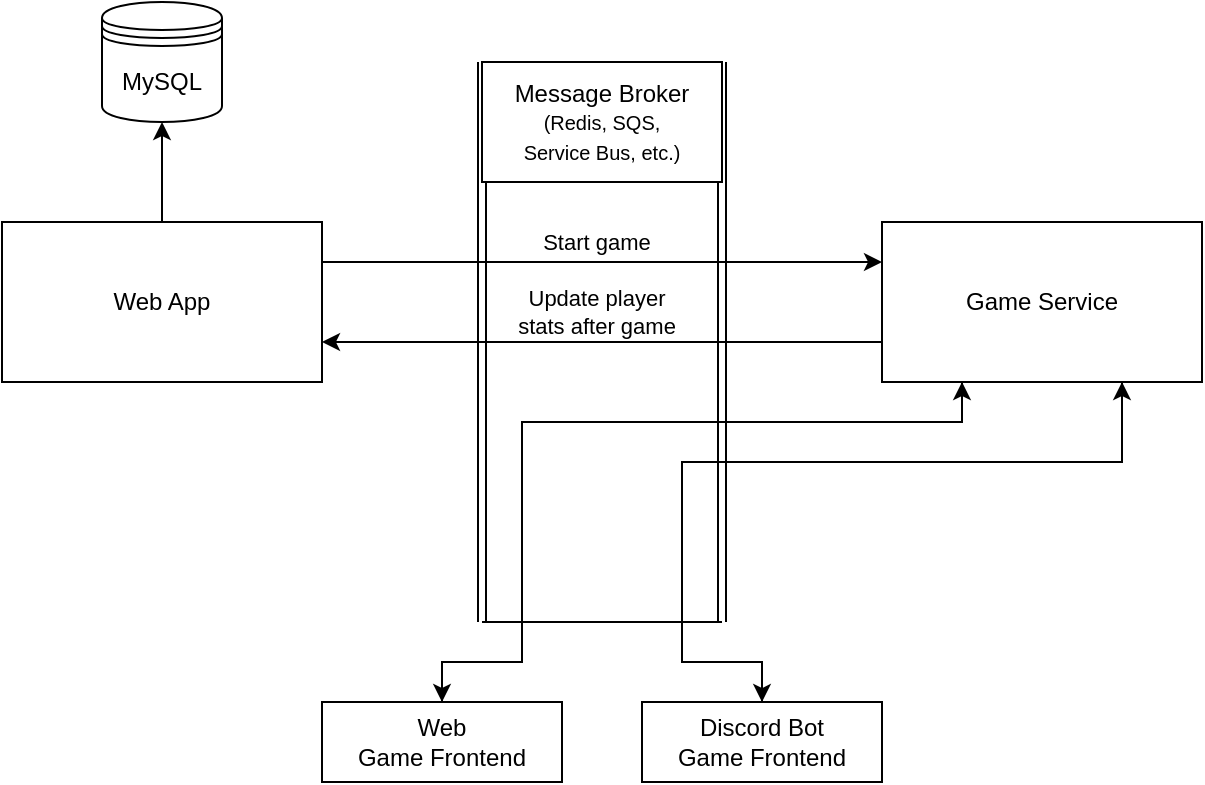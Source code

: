 <mxfile version="22.1.17" type="device">
  <diagram name="Architecture" id="CKOwGVDVk4OWQvsBjlr9">
    <mxGraphModel dx="640" dy="277" grid="1" gridSize="10" guides="1" tooltips="1" connect="1" arrows="1" fold="1" page="1" pageScale="1" pageWidth="850" pageHeight="1100" math="0" shadow="0">
      <root>
        <mxCell id="0" />
        <mxCell id="1" parent="0" />
        <mxCell id="V2XP5RtjtoZQ21mpzTwn-10" style="edgeStyle=orthogonalEdgeStyle;rounded=0;orthogonalLoop=1;jettySize=auto;html=1;exitX=0.5;exitY=0;exitDx=0;exitDy=0;entryX=0.5;entryY=1;entryDx=0;entryDy=0;" parent="1" source="V2XP5RtjtoZQ21mpzTwn-3" target="V2XP5RtjtoZQ21mpzTwn-9" edge="1">
          <mxGeometry relative="1" as="geometry" />
        </mxCell>
        <mxCell id="V2XP5RtjtoZQ21mpzTwn-20" style="edgeStyle=orthogonalEdgeStyle;rounded=0;orthogonalLoop=1;jettySize=auto;html=1;exitX=1;exitY=0.25;exitDx=0;exitDy=0;entryX=0;entryY=0.25;entryDx=0;entryDy=0;" parent="1" source="V2XP5RtjtoZQ21mpzTwn-3" target="V2XP5RtjtoZQ21mpzTwn-4" edge="1">
          <mxGeometry relative="1" as="geometry" />
        </mxCell>
        <mxCell id="V2XP5RtjtoZQ21mpzTwn-22" value="Start game" style="edgeLabel;html=1;align=center;verticalAlign=middle;resizable=0;points=[];" parent="V2XP5RtjtoZQ21mpzTwn-20" vertex="1" connectable="0">
          <mxGeometry x="-0.189" relative="1" as="geometry">
            <mxPoint x="23" y="-10" as="offset" />
          </mxGeometry>
        </mxCell>
        <mxCell id="V2XP5RtjtoZQ21mpzTwn-3" value="Web App" style="rounded=0;whiteSpace=wrap;html=1;" parent="1" vertex="1">
          <mxGeometry x="200" y="120" width="160" height="80" as="geometry" />
        </mxCell>
        <mxCell id="V2XP5RtjtoZQ21mpzTwn-23" style="edgeStyle=orthogonalEdgeStyle;rounded=0;orthogonalLoop=1;jettySize=auto;html=1;exitX=0;exitY=0.75;exitDx=0;exitDy=0;entryX=1;entryY=0.75;entryDx=0;entryDy=0;" parent="1" source="V2XP5RtjtoZQ21mpzTwn-4" target="V2XP5RtjtoZQ21mpzTwn-3" edge="1">
          <mxGeometry relative="1" as="geometry" />
        </mxCell>
        <mxCell id="V2XP5RtjtoZQ21mpzTwn-24" value="Update player&lt;br&gt;stats after game" style="edgeLabel;html=1;align=center;verticalAlign=middle;resizable=0;points=[];" parent="V2XP5RtjtoZQ21mpzTwn-23" vertex="1" connectable="0">
          <mxGeometry x="0.133" y="-3" relative="1" as="geometry">
            <mxPoint x="15" y="-12" as="offset" />
          </mxGeometry>
        </mxCell>
        <mxCell id="OHJg9NRpOWQrqeM8ki1A-9" style="edgeStyle=orthogonalEdgeStyle;rounded=0;orthogonalLoop=1;jettySize=auto;html=1;exitX=0.25;exitY=1;exitDx=0;exitDy=0;entryX=0.5;entryY=0;entryDx=0;entryDy=0;" edge="1" parent="1" source="V2XP5RtjtoZQ21mpzTwn-4" target="V2XP5RtjtoZQ21mpzTwn-29">
          <mxGeometry relative="1" as="geometry">
            <Array as="points">
              <mxPoint x="680" y="220" />
              <mxPoint x="460" y="220" />
              <mxPoint x="460" y="340" />
              <mxPoint x="420" y="340" />
            </Array>
          </mxGeometry>
        </mxCell>
        <mxCell id="OHJg9NRpOWQrqeM8ki1A-10" style="edgeStyle=orthogonalEdgeStyle;rounded=0;orthogonalLoop=1;jettySize=auto;html=1;exitX=0.75;exitY=1;exitDx=0;exitDy=0;entryX=0.5;entryY=0;entryDx=0;entryDy=0;" edge="1" parent="1" source="V2XP5RtjtoZQ21mpzTwn-4" target="V2XP5RtjtoZQ21mpzTwn-35">
          <mxGeometry relative="1" as="geometry">
            <Array as="points">
              <mxPoint x="760" y="240" />
              <mxPoint x="540" y="240" />
              <mxPoint x="540" y="340" />
              <mxPoint x="580" y="340" />
            </Array>
          </mxGeometry>
        </mxCell>
        <mxCell id="V2XP5RtjtoZQ21mpzTwn-4" value="Game Service" style="rounded=0;whiteSpace=wrap;html=1;" parent="1" vertex="1">
          <mxGeometry x="640" y="120" width="160" height="80" as="geometry" />
        </mxCell>
        <mxCell id="V2XP5RtjtoZQ21mpzTwn-9" value="MySQL" style="shape=datastore;whiteSpace=wrap;html=1;" parent="1" vertex="1">
          <mxGeometry x="250" y="10" width="60" height="60" as="geometry" />
        </mxCell>
        <mxCell id="V2XP5RtjtoZQ21mpzTwn-25" value="" style="shape=link;html=1;rounded=0;" parent="1" edge="1">
          <mxGeometry width="100" relative="1" as="geometry">
            <mxPoint x="440" y="320" as="sourcePoint" />
            <mxPoint x="440" y="40" as="targetPoint" />
          </mxGeometry>
        </mxCell>
        <mxCell id="V2XP5RtjtoZQ21mpzTwn-26" value="" style="shape=link;html=1;rounded=0;" parent="1" edge="1">
          <mxGeometry width="100" relative="1" as="geometry">
            <mxPoint x="560" y="320" as="sourcePoint" />
            <mxPoint x="560" y="40" as="targetPoint" />
          </mxGeometry>
        </mxCell>
        <mxCell id="V2XP5RtjtoZQ21mpzTwn-27" value="Message Broker&lt;br&gt;&lt;font style=&quot;font-size: 10px;&quot;&gt;(Redis, SQS,&lt;br&gt;Service Bus, etc.)&lt;/font&gt;" style="rounded=0;whiteSpace=wrap;html=1;" parent="1" vertex="1">
          <mxGeometry x="440" y="40" width="120" height="60" as="geometry" />
        </mxCell>
        <mxCell id="V2XP5RtjtoZQ21mpzTwn-28" value="" style="endArrow=none;html=1;rounded=0;" parent="1" edge="1">
          <mxGeometry width="50" height="50" relative="1" as="geometry">
            <mxPoint x="440" y="320" as="sourcePoint" />
            <mxPoint x="560" y="320" as="targetPoint" />
          </mxGeometry>
        </mxCell>
        <mxCell id="OHJg9NRpOWQrqeM8ki1A-7" style="edgeStyle=orthogonalEdgeStyle;rounded=0;orthogonalLoop=1;jettySize=auto;html=1;exitX=0.5;exitY=0;exitDx=0;exitDy=0;entryX=0.25;entryY=1;entryDx=0;entryDy=0;" edge="1" parent="1" source="V2XP5RtjtoZQ21mpzTwn-29" target="V2XP5RtjtoZQ21mpzTwn-4">
          <mxGeometry relative="1" as="geometry">
            <Array as="points">
              <mxPoint x="420" y="340" />
              <mxPoint x="460" y="340" />
              <mxPoint x="460" y="220" />
              <mxPoint x="680" y="220" />
            </Array>
          </mxGeometry>
        </mxCell>
        <mxCell id="V2XP5RtjtoZQ21mpzTwn-29" value="Web&lt;br&gt;Game Frontend" style="rounded=0;whiteSpace=wrap;html=1;" parent="1" vertex="1">
          <mxGeometry x="360" y="360" width="120" height="40" as="geometry" />
        </mxCell>
        <mxCell id="OHJg9NRpOWQrqeM8ki1A-8" style="edgeStyle=orthogonalEdgeStyle;rounded=0;orthogonalLoop=1;jettySize=auto;html=1;exitX=0.5;exitY=0;exitDx=0;exitDy=0;entryX=0.75;entryY=1;entryDx=0;entryDy=0;" edge="1" parent="1" source="V2XP5RtjtoZQ21mpzTwn-35" target="V2XP5RtjtoZQ21mpzTwn-4">
          <mxGeometry relative="1" as="geometry">
            <Array as="points">
              <mxPoint x="580" y="340" />
              <mxPoint x="540" y="340" />
              <mxPoint x="540" y="240" />
              <mxPoint x="760" y="240" />
            </Array>
          </mxGeometry>
        </mxCell>
        <mxCell id="V2XP5RtjtoZQ21mpzTwn-35" value="Discord Bot&lt;br&gt;Game Frontend" style="rounded=0;whiteSpace=wrap;html=1;" parent="1" vertex="1">
          <mxGeometry x="520" y="360" width="120" height="40" as="geometry" />
        </mxCell>
      </root>
    </mxGraphModel>
  </diagram>
</mxfile>

